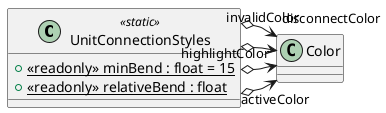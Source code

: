 @startuml
class UnitConnectionStyles <<static>> {
    + {static} <<readonly>> minBend : float = 15
    + {static} <<readonly>> relativeBend : float
}
UnitConnectionStyles o-> "activeColor" Color
UnitConnectionStyles o-> "highlightColor" Color
UnitConnectionStyles o-> "invalidColor" Color
UnitConnectionStyles o-> "disconnectColor" Color
@enduml
